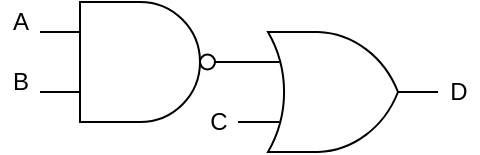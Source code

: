 <mxfile version="14.5.1" type="device"><diagram id="JPdxsNACTpjX7yB-NpKj" name="Page-1"><mxGraphModel dx="362" dy="322" grid="1" gridSize="10" guides="1" tooltips="1" connect="1" arrows="1" fold="1" page="1" pageScale="1" pageWidth="850" pageHeight="1100" math="0" shadow="0"><root><mxCell id="0"/><mxCell id="1" parent="0"/><mxCell id="wsRqtxMV5Od4qbqbanWd-2" value="" style="verticalLabelPosition=bottom;shadow=0;dashed=0;align=center;html=1;verticalAlign=top;shape=mxgraph.electrical.logic_gates.logic_gate;operation=or;" vertex="1" parent="1"><mxGeometry x="279" y="305" width="100" height="60" as="geometry"/></mxCell><mxCell id="wsRqtxMV5Od4qbqbanWd-3" value="A" style="text;html=1;align=center;verticalAlign=middle;resizable=0;points=[];autosize=1;" vertex="1" parent="1"><mxGeometry x="160" y="290" width="20" height="20" as="geometry"/></mxCell><mxCell id="wsRqtxMV5Od4qbqbanWd-4" value="B" style="text;html=1;align=center;verticalAlign=middle;resizable=0;points=[];autosize=1;" vertex="1" parent="1"><mxGeometry x="160" y="320" width="20" height="20" as="geometry"/></mxCell><mxCell id="wsRqtxMV5Od4qbqbanWd-5" value="C" style="text;html=1;align=center;verticalAlign=middle;resizable=0;points=[];autosize=1;" vertex="1" parent="1"><mxGeometry x="259" y="340" width="20" height="20" as="geometry"/></mxCell><mxCell id="wsRqtxMV5Od4qbqbanWd-6" value="D" style="text;html=1;align=center;verticalAlign=middle;resizable=0;points=[];autosize=1;" vertex="1" parent="1"><mxGeometry x="379" y="325" width="20" height="20" as="geometry"/></mxCell><mxCell id="wsRqtxMV5Od4qbqbanWd-7" value="" style="verticalLabelPosition=bottom;shadow=0;dashed=0;align=center;html=1;verticalAlign=top;shape=mxgraph.electrical.logic_gates.logic_gate;operation=and;negating=1;negSize=0.15;" vertex="1" parent="1"><mxGeometry x="180" y="290" width="100" height="60" as="geometry"/></mxCell></root></mxGraphModel></diagram></mxfile>
